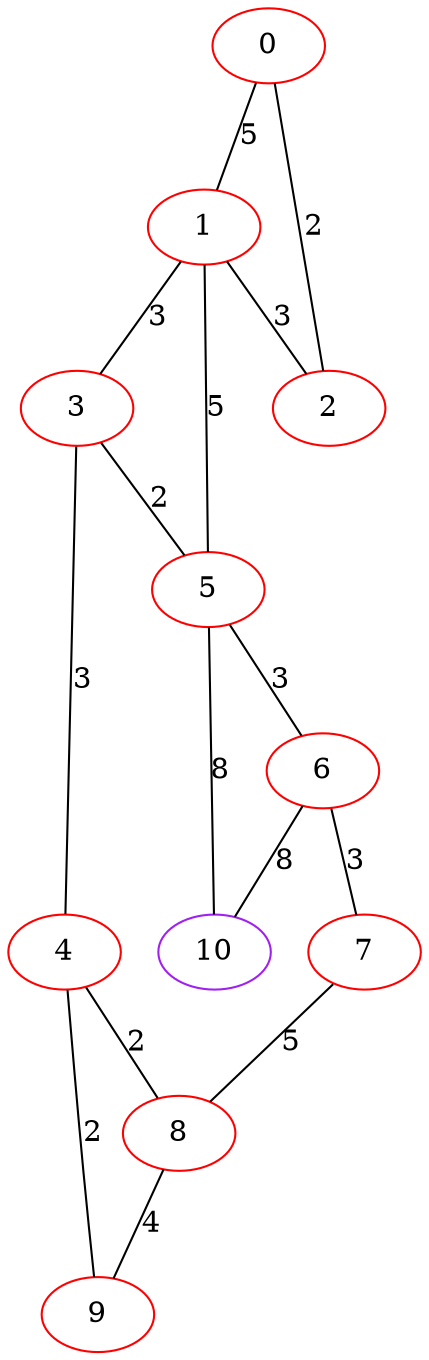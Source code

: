 graph "" {
0 [color=red, weight=1];
1 [color=red, weight=1];
2 [color=red, weight=1];
3 [color=red, weight=1];
4 [color=red, weight=1];
5 [color=red, weight=1];
6 [color=red, weight=1];
7 [color=red, weight=1];
8 [color=red, weight=1];
9 [color=red, weight=1];
10 [color=purple, weight=4];
0 -- 1  [key=0, label=5];
0 -- 2  [key=0, label=2];
1 -- 2  [key=0, label=3];
1 -- 3  [key=0, label=3];
1 -- 5  [key=0, label=5];
3 -- 4  [key=0, label=3];
3 -- 5  [key=0, label=2];
4 -- 8  [key=0, label=2];
4 -- 9  [key=0, label=2];
5 -- 10  [key=0, label=8];
5 -- 6  [key=0, label=3];
6 -- 10  [key=0, label=8];
6 -- 7  [key=0, label=3];
7 -- 8  [key=0, label=5];
8 -- 9  [key=0, label=4];
}
